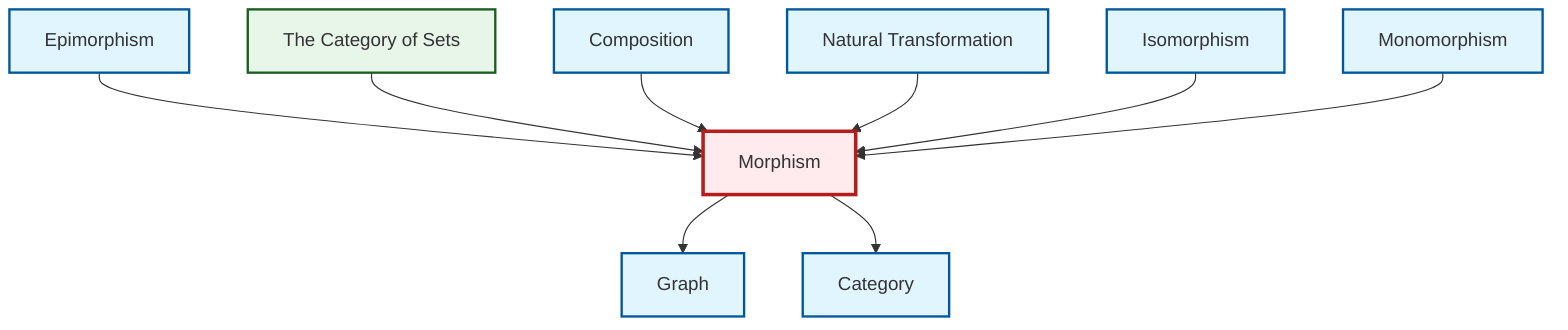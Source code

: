 graph TD
    classDef definition fill:#e1f5fe,stroke:#01579b,stroke-width:2px
    classDef theorem fill:#f3e5f5,stroke:#4a148c,stroke-width:2px
    classDef axiom fill:#fff3e0,stroke:#e65100,stroke-width:2px
    classDef example fill:#e8f5e9,stroke:#1b5e20,stroke-width:2px
    classDef current fill:#ffebee,stroke:#b71c1c,stroke-width:3px
    def-composition["Composition"]:::definition
    def-isomorphism["Isomorphism"]:::definition
    def-category["Category"]:::definition
    ex-set-category["The Category of Sets"]:::example
    def-epimorphism["Epimorphism"]:::definition
    def-morphism["Morphism"]:::definition
    def-monomorphism["Monomorphism"]:::definition
    def-natural-transformation["Natural Transformation"]:::definition
    def-graph["Graph"]:::definition
    def-epimorphism --> def-morphism
    def-morphism --> def-graph
    ex-set-category --> def-morphism
    def-composition --> def-morphism
    def-natural-transformation --> def-morphism
    def-isomorphism --> def-morphism
    def-morphism --> def-category
    def-monomorphism --> def-morphism
    class def-morphism current